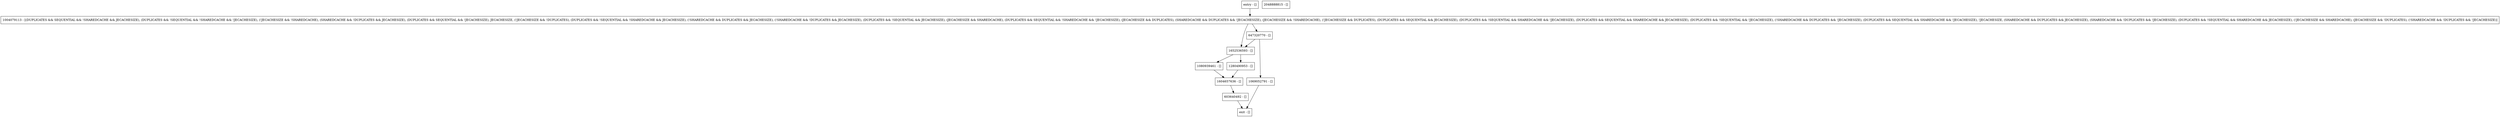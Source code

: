 digraph processIN {
node [shape=record];
entry [label="entry - []"];
exit [label="exit - []"];
2048888815 [label="2048888815 - []"];
1652536593 [label="1652536593 - []"];
1069052791 [label="1069052791 - []"];
647320770 [label="647320770 - []"];
1080939461 [label="1080939461 - []"];
1280490953 [label="1280490953 - []"];
603640492 [label="603640492 - []"];
1004079113 [label="1004079113 - [(DUPLICATES && SEQUENTIAL && !SHAREDCACHE && JECACHESIZE), (DUPLICATES && !SEQUENTIAL && !SHAREDCACHE && !JECACHESIZE), (!JECACHESIZE && !SHAREDCACHE), (SHAREDCACHE && !DUPLICATES && JECACHESIZE), (DUPLICATES && SEQUENTIAL && !JECACHESIZE), JECACHESIZE, (!JECACHESIZE && !DUPLICATES), (DUPLICATES && !SEQUENTIAL && !SHAREDCACHE && JECACHESIZE), (!SHAREDCACHE && DUPLICATES && JECACHESIZE), (!SHAREDCACHE && !DUPLICATES && JECACHESIZE), (DUPLICATES && !SEQUENTIAL && JECACHESIZE), (JECACHESIZE && SHAREDCACHE), (DUPLICATES && SEQUENTIAL && !SHAREDCACHE && !JECACHESIZE), (JECACHESIZE && DUPLICATES), (SHAREDCACHE && DUPLICATES && !JECACHESIZE), (JECACHESIZE && !SHAREDCACHE), (!JECACHESIZE && DUPLICATES), (DUPLICATES && SEQUENTIAL && JECACHESIZE), (DUPLICATES && !SEQUENTIAL && SHAREDCACHE && !JECACHESIZE), (DUPLICATES && SEQUENTIAL && SHAREDCACHE && JECACHESIZE), (DUPLICATES && !SEQUENTIAL && !JECACHESIZE), (!SHAREDCACHE && DUPLICATES && !JECACHESIZE), (DUPLICATES && SEQUENTIAL && SHAREDCACHE && !JECACHESIZE), !JECACHESIZE, (SHAREDCACHE && DUPLICATES && JECACHESIZE), (SHAREDCACHE && !DUPLICATES && !JECACHESIZE), (DUPLICATES && !SEQUENTIAL && SHAREDCACHE && JECACHESIZE), (!JECACHESIZE && SHAREDCACHE), (JECACHESIZE && !DUPLICATES), (!SHAREDCACHE && !DUPLICATES && !JECACHESIZE)]"];
1604657636 [label="1604657636 - []"];
entry;
exit;
entry -> 1004079113;
1652536593 -> 1080939461;
1652536593 -> 1280490953;
1069052791 -> exit;
647320770 -> 1652536593;
647320770 -> 1069052791;
1080939461 -> 1604657636;
1280490953 -> 1604657636;
603640492 -> exit;
1004079113 -> 1652536593;
1004079113 -> 647320770;
1604657636 -> 603640492;
}
